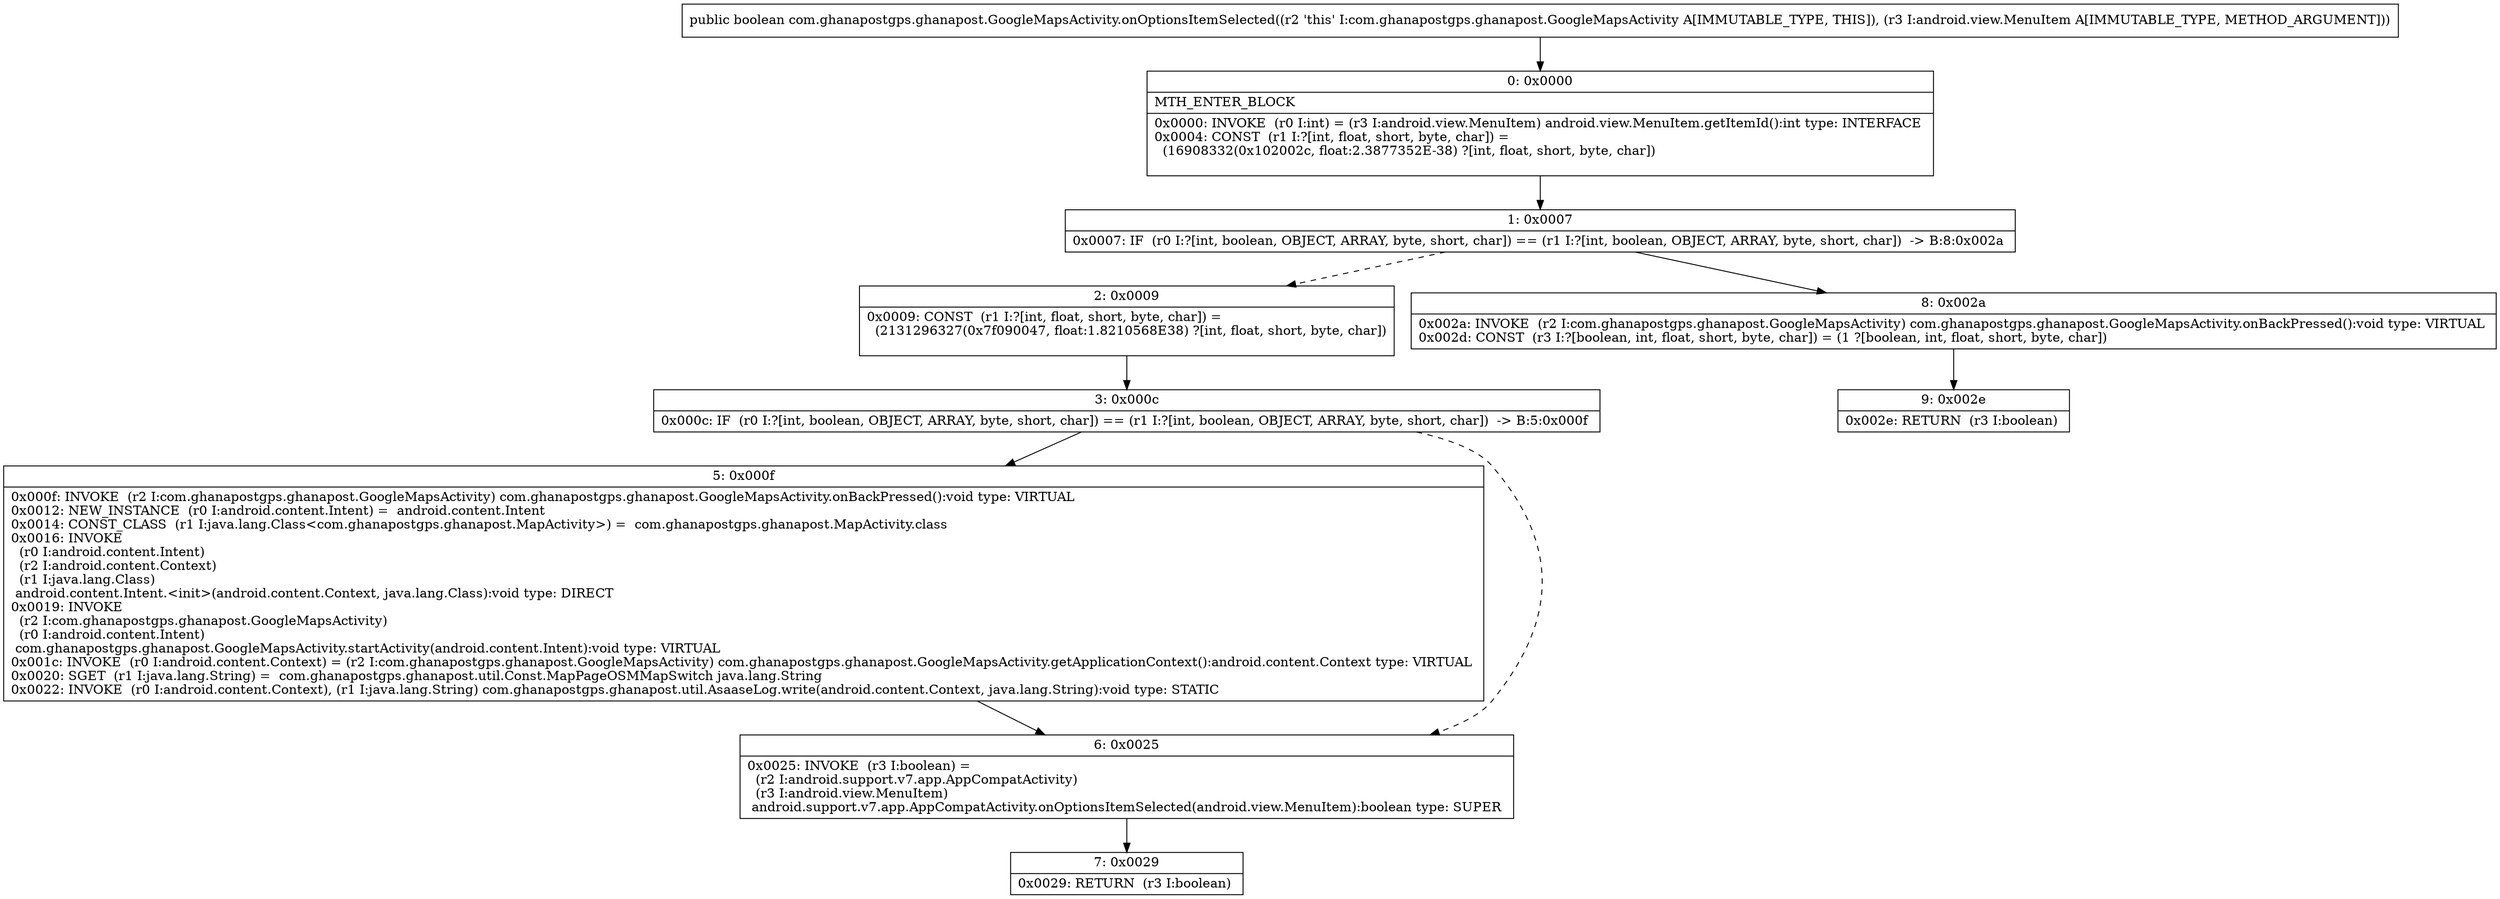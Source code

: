digraph "CFG forcom.ghanapostgps.ghanapost.GoogleMapsActivity.onOptionsItemSelected(Landroid\/view\/MenuItem;)Z" {
Node_0 [shape=record,label="{0\:\ 0x0000|MTH_ENTER_BLOCK\l|0x0000: INVOKE  (r0 I:int) = (r3 I:android.view.MenuItem) android.view.MenuItem.getItemId():int type: INTERFACE \l0x0004: CONST  (r1 I:?[int, float, short, byte, char]) = \l  (16908332(0x102002c, float:2.3877352E\-38) ?[int, float, short, byte, char])\l \l}"];
Node_1 [shape=record,label="{1\:\ 0x0007|0x0007: IF  (r0 I:?[int, boolean, OBJECT, ARRAY, byte, short, char]) == (r1 I:?[int, boolean, OBJECT, ARRAY, byte, short, char])  \-\> B:8:0x002a \l}"];
Node_2 [shape=record,label="{2\:\ 0x0009|0x0009: CONST  (r1 I:?[int, float, short, byte, char]) = \l  (2131296327(0x7f090047, float:1.8210568E38) ?[int, float, short, byte, char])\l \l}"];
Node_3 [shape=record,label="{3\:\ 0x000c|0x000c: IF  (r0 I:?[int, boolean, OBJECT, ARRAY, byte, short, char]) == (r1 I:?[int, boolean, OBJECT, ARRAY, byte, short, char])  \-\> B:5:0x000f \l}"];
Node_5 [shape=record,label="{5\:\ 0x000f|0x000f: INVOKE  (r2 I:com.ghanapostgps.ghanapost.GoogleMapsActivity) com.ghanapostgps.ghanapost.GoogleMapsActivity.onBackPressed():void type: VIRTUAL \l0x0012: NEW_INSTANCE  (r0 I:android.content.Intent) =  android.content.Intent \l0x0014: CONST_CLASS  (r1 I:java.lang.Class\<com.ghanapostgps.ghanapost.MapActivity\>) =  com.ghanapostgps.ghanapost.MapActivity.class \l0x0016: INVOKE  \l  (r0 I:android.content.Intent)\l  (r2 I:android.content.Context)\l  (r1 I:java.lang.Class)\l android.content.Intent.\<init\>(android.content.Context, java.lang.Class):void type: DIRECT \l0x0019: INVOKE  \l  (r2 I:com.ghanapostgps.ghanapost.GoogleMapsActivity)\l  (r0 I:android.content.Intent)\l com.ghanapostgps.ghanapost.GoogleMapsActivity.startActivity(android.content.Intent):void type: VIRTUAL \l0x001c: INVOKE  (r0 I:android.content.Context) = (r2 I:com.ghanapostgps.ghanapost.GoogleMapsActivity) com.ghanapostgps.ghanapost.GoogleMapsActivity.getApplicationContext():android.content.Context type: VIRTUAL \l0x0020: SGET  (r1 I:java.lang.String) =  com.ghanapostgps.ghanapost.util.Const.MapPageOSMMapSwitch java.lang.String \l0x0022: INVOKE  (r0 I:android.content.Context), (r1 I:java.lang.String) com.ghanapostgps.ghanapost.util.AsaaseLog.write(android.content.Context, java.lang.String):void type: STATIC \l}"];
Node_6 [shape=record,label="{6\:\ 0x0025|0x0025: INVOKE  (r3 I:boolean) = \l  (r2 I:android.support.v7.app.AppCompatActivity)\l  (r3 I:android.view.MenuItem)\l android.support.v7.app.AppCompatActivity.onOptionsItemSelected(android.view.MenuItem):boolean type: SUPER \l}"];
Node_7 [shape=record,label="{7\:\ 0x0029|0x0029: RETURN  (r3 I:boolean) \l}"];
Node_8 [shape=record,label="{8\:\ 0x002a|0x002a: INVOKE  (r2 I:com.ghanapostgps.ghanapost.GoogleMapsActivity) com.ghanapostgps.ghanapost.GoogleMapsActivity.onBackPressed():void type: VIRTUAL \l0x002d: CONST  (r3 I:?[boolean, int, float, short, byte, char]) = (1 ?[boolean, int, float, short, byte, char]) \l}"];
Node_9 [shape=record,label="{9\:\ 0x002e|0x002e: RETURN  (r3 I:boolean) \l}"];
MethodNode[shape=record,label="{public boolean com.ghanapostgps.ghanapost.GoogleMapsActivity.onOptionsItemSelected((r2 'this' I:com.ghanapostgps.ghanapost.GoogleMapsActivity A[IMMUTABLE_TYPE, THIS]), (r3 I:android.view.MenuItem A[IMMUTABLE_TYPE, METHOD_ARGUMENT])) }"];
MethodNode -> Node_0;
Node_0 -> Node_1;
Node_1 -> Node_2[style=dashed];
Node_1 -> Node_8;
Node_2 -> Node_3;
Node_3 -> Node_5;
Node_3 -> Node_6[style=dashed];
Node_5 -> Node_6;
Node_6 -> Node_7;
Node_8 -> Node_9;
}

